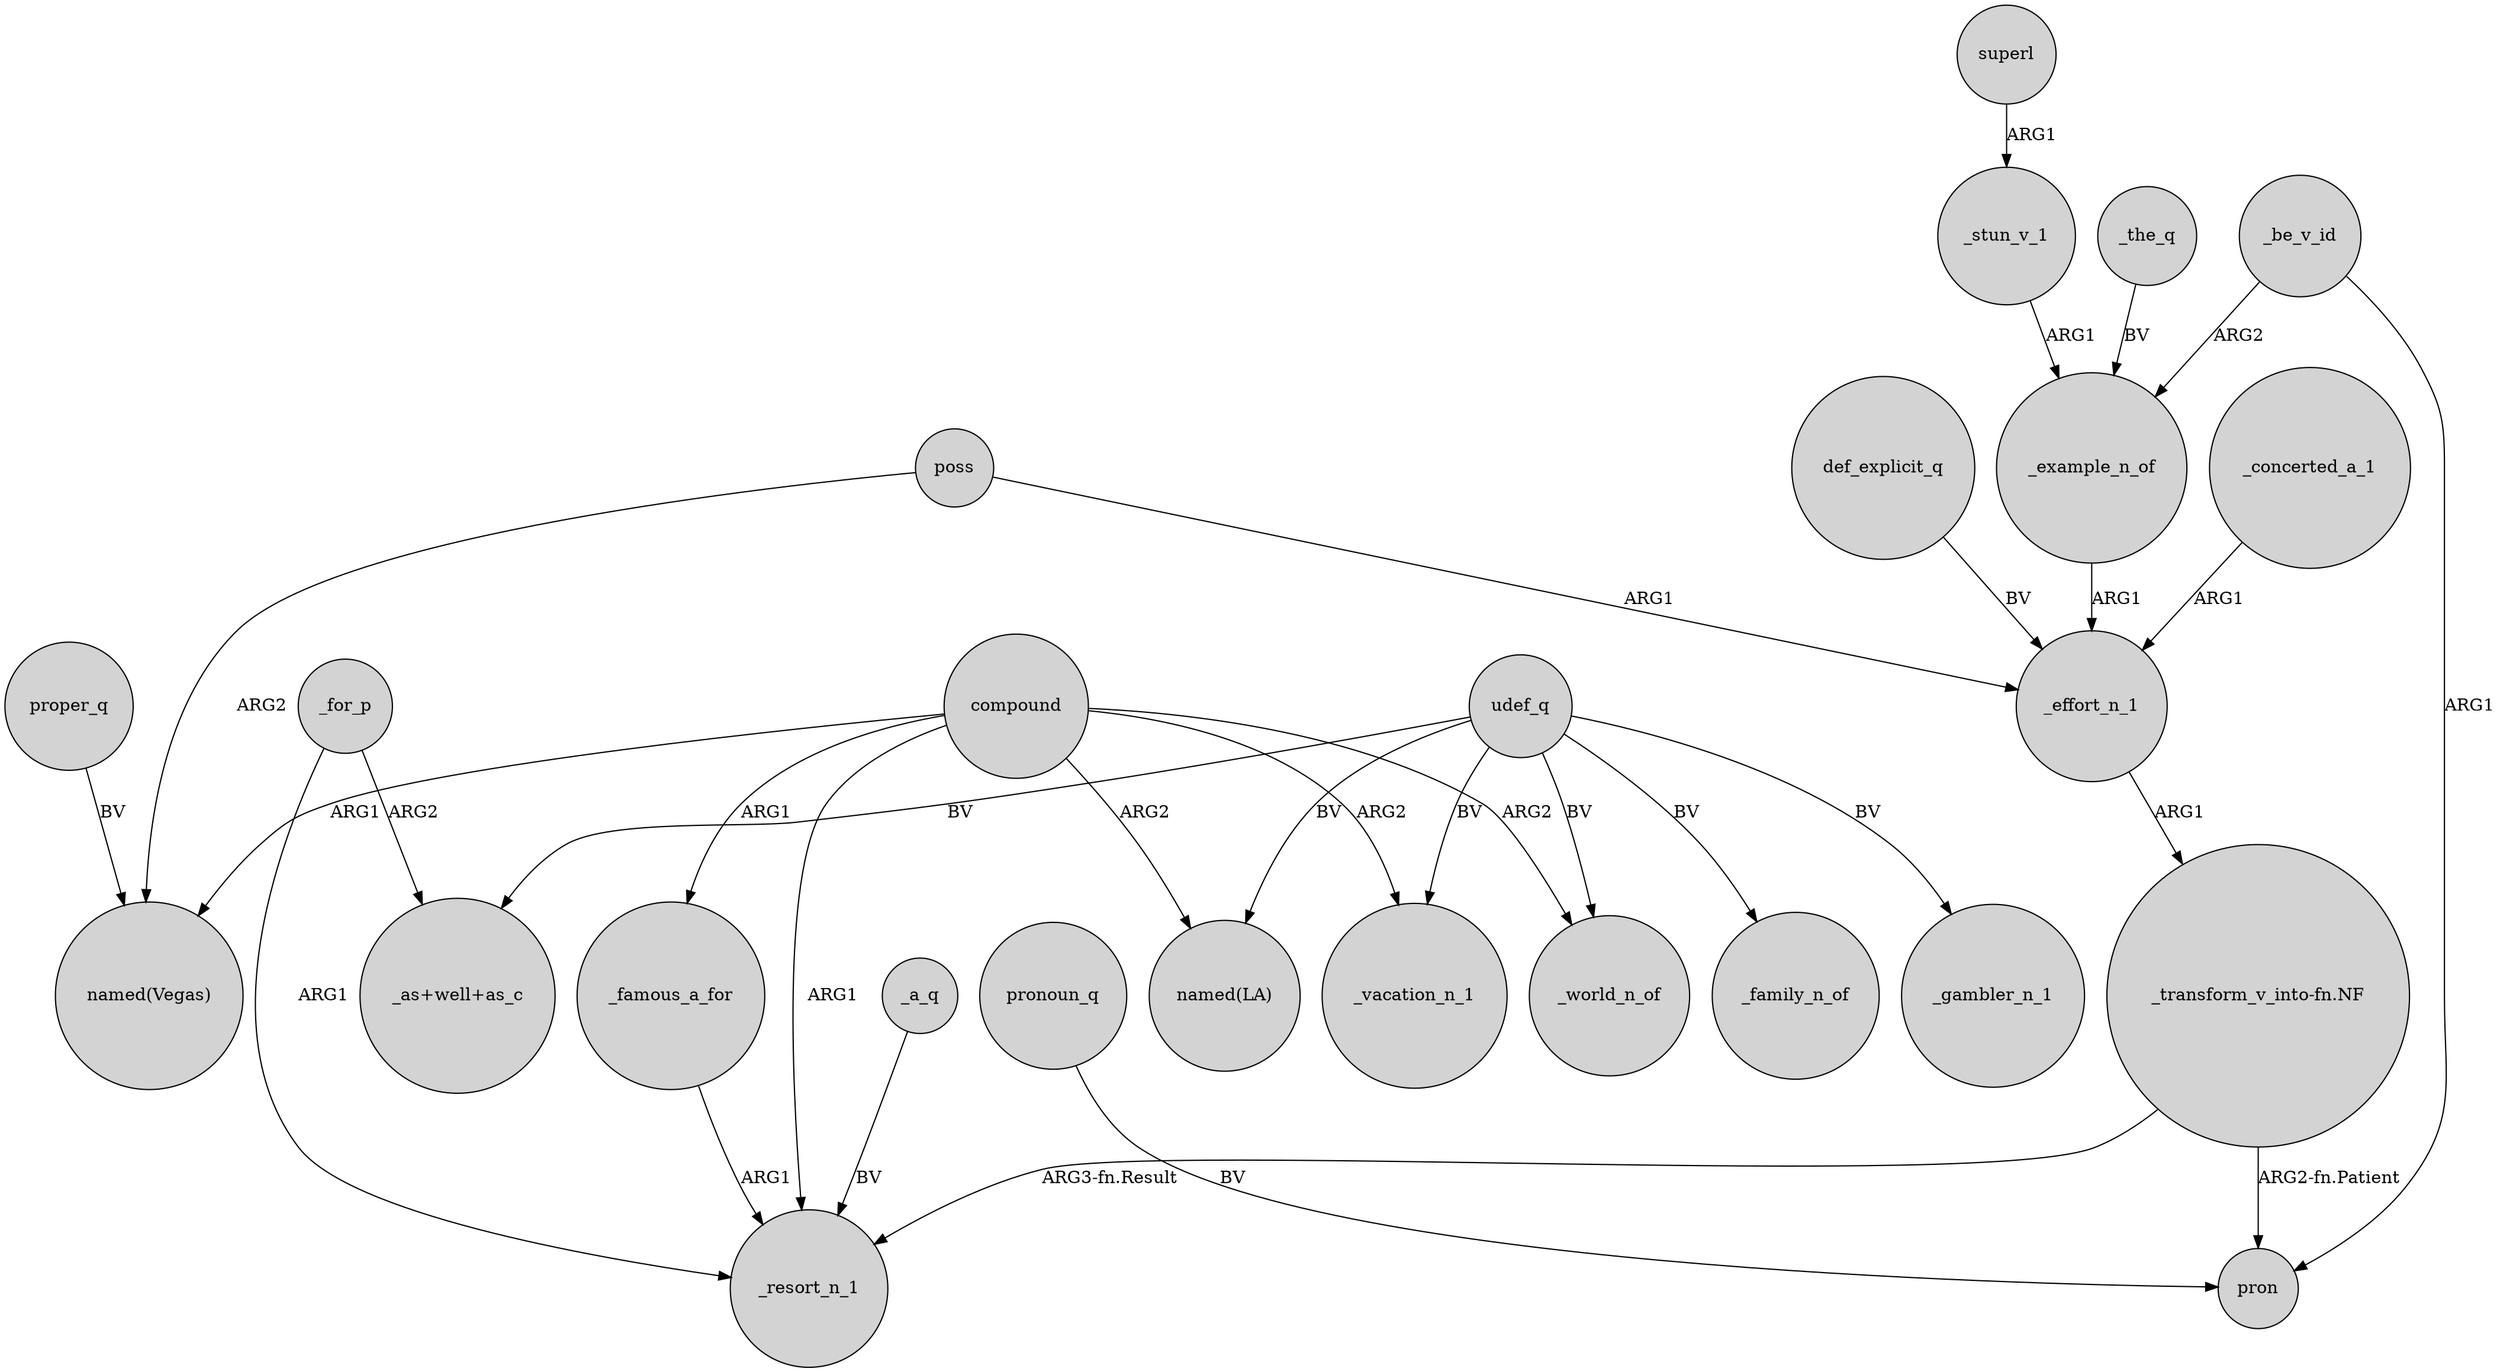 digraph {
	node [shape=circle style=filled]
	poss -> "named(Vegas)" [label=ARG2]
	udef_q -> _vacation_n_1 [label=BV]
	_stun_v_1 -> _example_n_of [label=ARG1]
	udef_q -> "_as+well+as_c" [label=BV]
	compound -> _famous_a_for [label=ARG1]
	compound -> "named(LA)" [label=ARG2]
	_example_n_of -> _effort_n_1 [label=ARG1]
	compound -> _world_n_of [label=ARG2]
	compound -> "named(Vegas)" [label=ARG1]
	_for_p -> _resort_n_1 [label=ARG1]
	proper_q -> "named(Vegas)" [label=BV]
	udef_q -> _world_n_of [label=BV]
	_be_v_id -> pron [label=ARG1]
	_a_q -> _resort_n_1 [label=BV]
	superl -> _stun_v_1 [label=ARG1]
	"_transform_v_into-fn.NF" -> _resort_n_1 [label="ARG3-fn.Result"]
	pronoun_q -> pron [label=BV]
	_be_v_id -> _example_n_of [label=ARG2]
	_the_q -> _example_n_of [label=BV]
	_famous_a_for -> _resort_n_1 [label=ARG1]
	_concerted_a_1 -> _effort_n_1 [label=ARG1]
	compound -> _resort_n_1 [label=ARG1]
	"_transform_v_into-fn.NF" -> pron [label="ARG2-fn.Patient"]
	def_explicit_q -> _effort_n_1 [label=BV]
	udef_q -> "named(LA)" [label=BV]
	_for_p -> "_as+well+as_c" [label=ARG2]
	poss -> _effort_n_1 [label=ARG1]
	udef_q -> _gambler_n_1 [label=BV]
	udef_q -> _family_n_of [label=BV]
	_effort_n_1 -> "_transform_v_into-fn.NF" [label=ARG1]
	compound -> _vacation_n_1 [label=ARG2]
}

